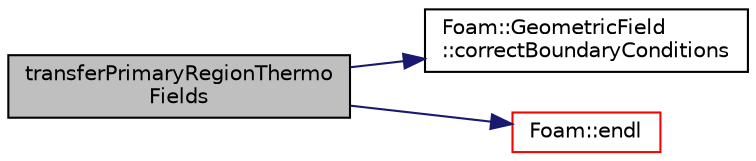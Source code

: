 digraph "transferPrimaryRegionThermoFields"
{
  bgcolor="transparent";
  edge [fontname="Helvetica",fontsize="10",labelfontname="Helvetica",labelfontsize="10"];
  node [fontname="Helvetica",fontsize="10",shape=record];
  rankdir="LR";
  Node401 [label="transferPrimaryRegionThermo\lFields",height=0.2,width=0.4,color="black", fillcolor="grey75", style="filled", fontcolor="black"];
  Node401 -> Node402 [color="midnightblue",fontsize="10",style="solid",fontname="Helvetica"];
  Node402 [label="Foam::GeometricField\l::correctBoundaryConditions",height=0.2,width=0.4,color="black",URL="$a23249.html#acaf6878ef900e593c4b20812f1b567d6",tooltip="Correct boundary field. "];
  Node401 -> Node403 [color="midnightblue",fontsize="10",style="solid",fontname="Helvetica"];
  Node403 [label="Foam::endl",height=0.2,width=0.4,color="red",URL="$a21851.html#a2db8fe02a0d3909e9351bb4275b23ce4",tooltip="Add newline and flush stream. "];
}
